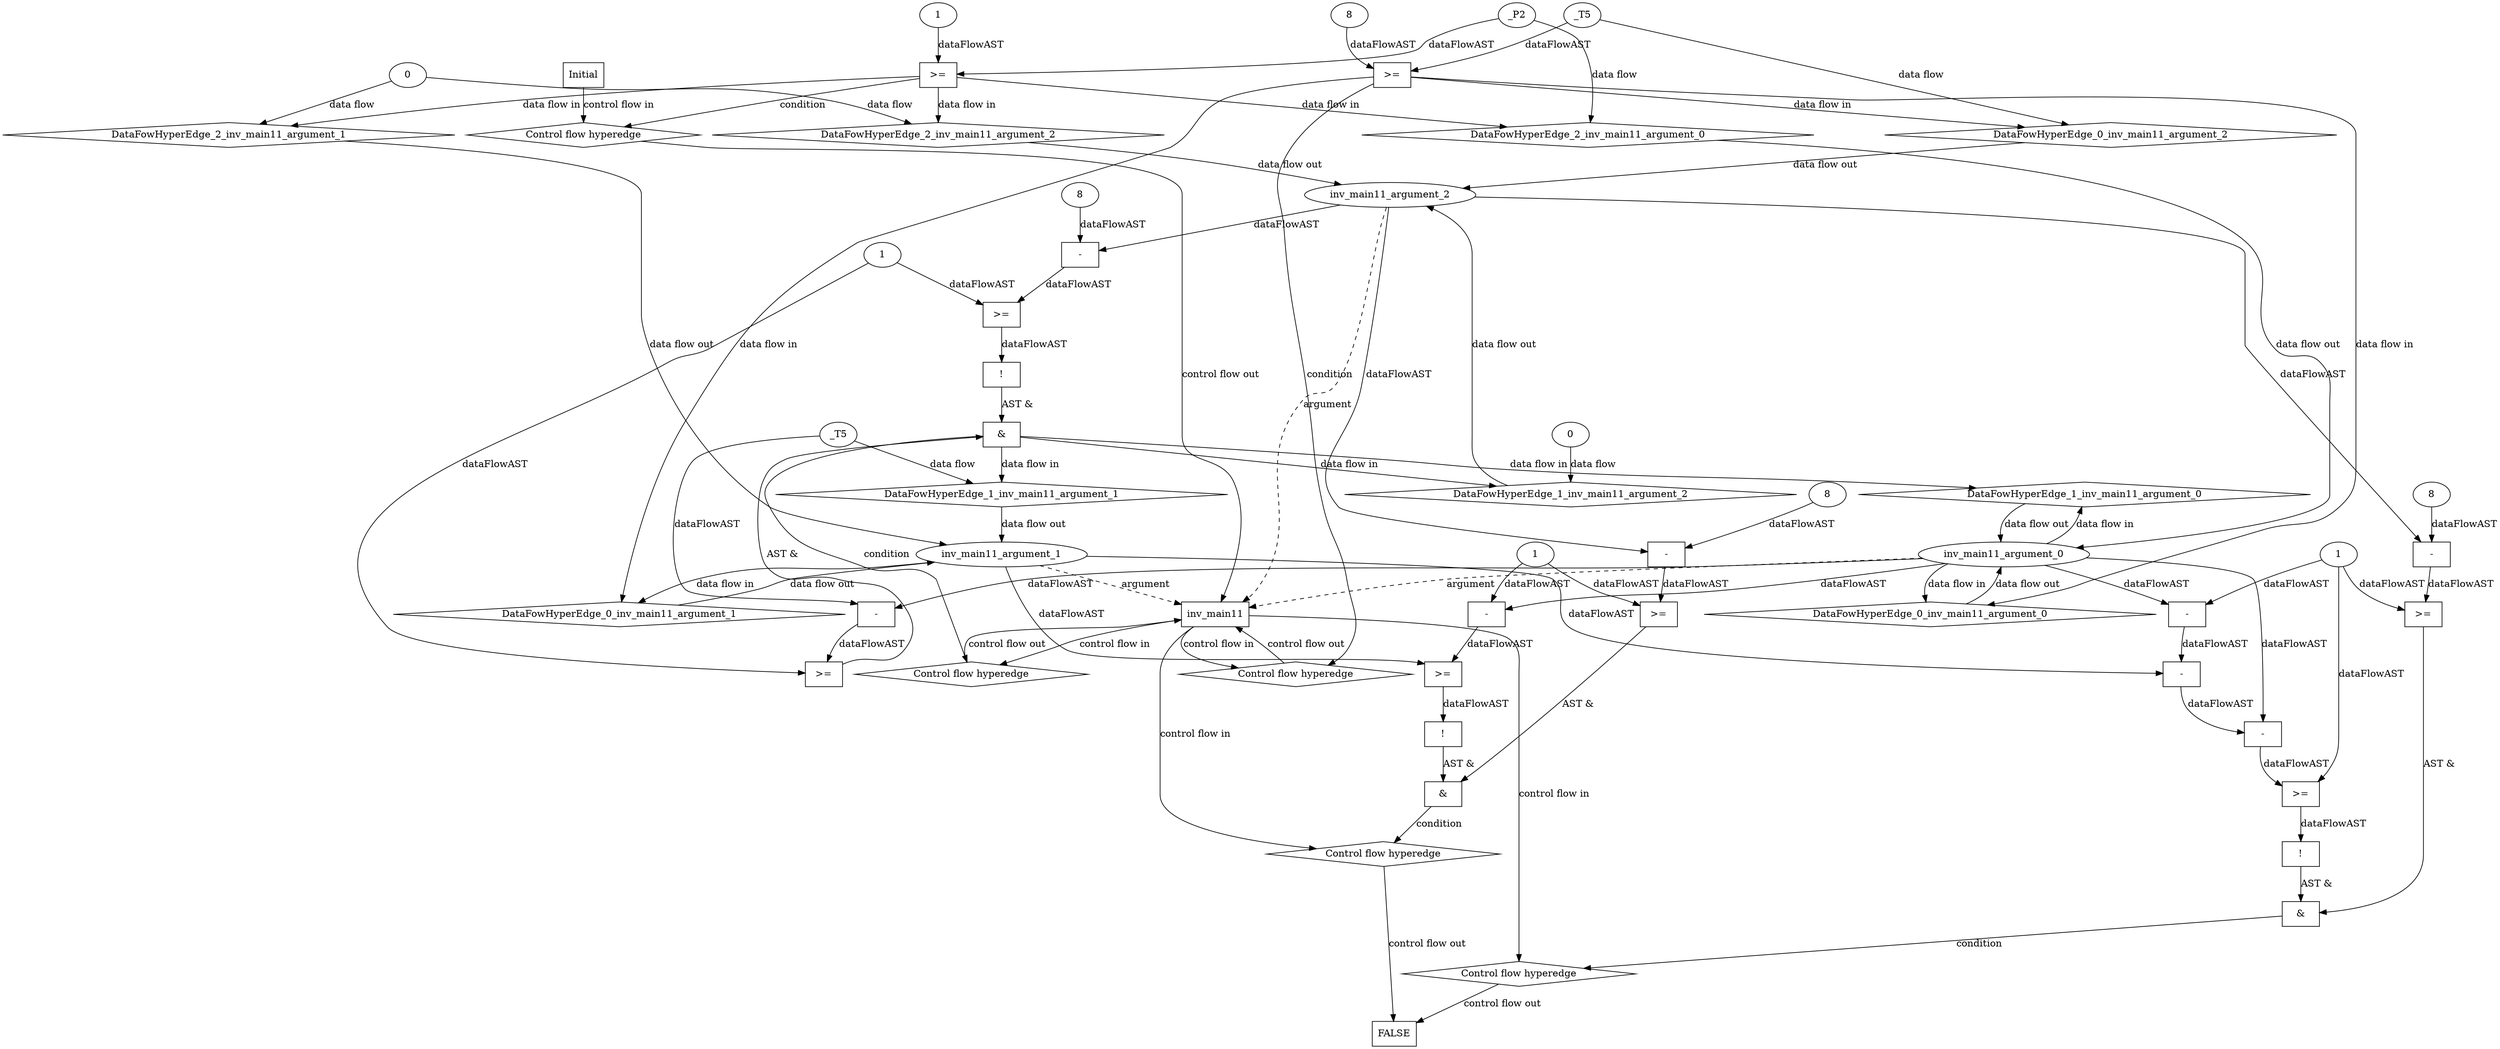 digraph dag {
"inv_main11" [label="inv_main11" nodeName="inv_main11" class=cfn  shape="rect"];
FALSE [label="FALSE" nodeName=FALSE class=cfn  shape="rect"];
Initial [label="Initial" nodeName=Initial class=cfn  shape="rect"];
ControlFowHyperEdge_0 [label="Control flow hyperedge" nodeName=ControlFowHyperEdge_0 class=controlFlowHyperEdge shape="diamond"];
"inv_main11" -> ControlFowHyperEdge_0 [label="control flow in"]
ControlFowHyperEdge_0 -> "inv_main11" [label="control flow out"]
ControlFowHyperEdge_1 [label="Control flow hyperedge" nodeName=ControlFowHyperEdge_1 class=controlFlowHyperEdge shape="diamond"];
"inv_main11" -> ControlFowHyperEdge_1 [label="control flow in"]
ControlFowHyperEdge_1 -> "inv_main11" [label="control flow out"]
ControlFowHyperEdge_2 [label="Control flow hyperedge" nodeName=ControlFowHyperEdge_2 class=controlFlowHyperEdge shape="diamond"];
"Initial" -> ControlFowHyperEdge_2 [label="control flow in"]
ControlFowHyperEdge_2 -> "inv_main11" [label="control flow out"]
ControlFowHyperEdge_3 [label="Control flow hyperedge" nodeName=ControlFowHyperEdge_3 class=controlFlowHyperEdge shape="diamond"];
"inv_main11" -> ControlFowHyperEdge_3 [label="control flow in"]
ControlFowHyperEdge_3 -> "FALSE" [label="control flow out"]
ControlFowHyperEdge_4 [label="Control flow hyperedge" nodeName=ControlFowHyperEdge_4 class=controlFlowHyperEdge shape="diamond"];
"inv_main11" -> ControlFowHyperEdge_4 [label="control flow in"]
ControlFowHyperEdge_4 -> "FALSE" [label="control flow out"]
"inv_main11_argument_0" [label="inv_main11_argument_0" nodeName=argument0 class=argument  head="inv_main11" shape="oval"];
"inv_main11_argument_0" -> "inv_main11"[label="argument" style="dashed"]
"inv_main11_argument_1" [label="inv_main11_argument_1" nodeName=argument1 class=argument  head="inv_main11" shape="oval"];
"inv_main11_argument_1" -> "inv_main11"[label="argument" style="dashed"]
"inv_main11_argument_2" [label="inv_main11_argument_2" nodeName=argument2 class=argument  head="inv_main11" shape="oval"];
"inv_main11_argument_2" -> "inv_main11"[label="argument" style="dashed"]

"xxxinv_main11___inv_main11_0xxxguard_0_node_0" [label=">=" nodeName="xxxinv_main11___inv_main11_0xxxguard_0_node_0" class=Operator  shape="rect"];
"xxxinv_main11___inv_main11_0xxxguard_0_node_1" [label="8" nodeName="xxxinv_main11___inv_main11_0xxxguard_0_node_1" class=Literal ];
"xxxinv_main11___inv_main11_0xxxguard_0_node_1" -> "xxxinv_main11___inv_main11_0xxxguard_0_node_0"[label="dataFlowAST"]
"xxxinv_main11___inv_main11_0xxxdataFlow_0_node_0" -> "xxxinv_main11___inv_main11_0xxxguard_0_node_0"[label="dataFlowAST"]

"xxxinv_main11___inv_main11_0xxxguard_0_node_0" -> "ControlFowHyperEdge_0" [label="condition"];
"xxxinv_main11___inv_main11_0xxxdataFlow_0_node_0" [label="_T5" nodeName="xxxinv_main11___inv_main11_0xxxdataFlow_0_node_0" class=Constant ];

"xxxinv_main11___inv_main11_0xxxdataFlow_0_node_0" -> "DataFowHyperEdge_0_inv_main11_argument_2" [label="data flow"];
"xxxinv_main11___inv_main11_1xxx_and" [label="&" nodeName="xxxinv_main11___inv_main11_1xxx_and" class=Operator shape="rect"];
"xxxinv_main11___inv_main11_1xxxguard_0_node_0" [label="!" nodeName="xxxinv_main11___inv_main11_1xxxguard_0_node_0" class=Operator shape="rect"];
"xxxinv_main11___inv_main11_1xxxguard_0_node_1" [label=">=" nodeName="xxxinv_main11___inv_main11_1xxxguard_0_node_1" class=Operator  shape="rect"];
"xxxinv_main11___inv_main11_1xxxguard_0_node_2" [label="-" nodeName="xxxinv_main11___inv_main11_1xxxguard_0_node_2" class= Operator shape="rect"];
"xxxinv_main11___inv_main11_1xxxguard_0_node_3" [label="8" nodeName="xxxinv_main11___inv_main11_1xxxguard_0_node_3" class=Literal ];
"xxxinv_main11___inv_main11_1xxxguard_0_node_5" [label="1" nodeName="xxxinv_main11___inv_main11_1xxxguard_0_node_5" class=Literal ];
"xxxinv_main11___inv_main11_1xxxguard_0_node_1" -> "xxxinv_main11___inv_main11_1xxxguard_0_node_0"[label="dataFlowAST"]
"xxxinv_main11___inv_main11_1xxxguard_0_node_2" -> "xxxinv_main11___inv_main11_1xxxguard_0_node_1"[label="dataFlowAST"]
"xxxinv_main11___inv_main11_1xxxguard_0_node_5" -> "xxxinv_main11___inv_main11_1xxxguard_0_node_1"[label="dataFlowAST"]
"xxxinv_main11___inv_main11_1xxxguard_0_node_3" -> "xxxinv_main11___inv_main11_1xxxguard_0_node_2"[label="dataFlowAST"]
"inv_main11_argument_2" -> "xxxinv_main11___inv_main11_1xxxguard_0_node_2"[label="dataFlowAST"]

"xxxinv_main11___inv_main11_1xxxguard_0_node_0" -> "xxxinv_main11___inv_main11_1xxx_and" [label="AST &"];
"xxxinv_main11___inv_main11_1xxxguard1_node_0" [label=">=" nodeName="xxxinv_main11___inv_main11_1xxxguard1_node_0" class=Operator  shape="rect"];
"xxxinv_main11___inv_main11_1xxxguard1_node_1" [label="-" nodeName="xxxinv_main11___inv_main11_1xxxguard1_node_1" class= Operator shape="rect"];
"xxxinv_main11___inv_main11_1xxxguard1_node_1" -> "xxxinv_main11___inv_main11_1xxxguard1_node_0"[label="dataFlowAST"]
"xxxinv_main11___inv_main11_1xxxguard_0_node_5" -> "xxxinv_main11___inv_main11_1xxxguard1_node_0"[label="dataFlowAST"]
"inv_main11_argument_0" -> "xxxinv_main11___inv_main11_1xxxguard1_node_1"[label="dataFlowAST"]
"xxxinv_main11___inv_main11_1xxxdataFlow_0_node_0" -> "xxxinv_main11___inv_main11_1xxxguard1_node_1"[label="dataFlowAST"]

"xxxinv_main11___inv_main11_1xxxguard1_node_0" -> "xxxinv_main11___inv_main11_1xxx_and" [label="AST &"];
"xxxinv_main11___inv_main11_1xxx_and" -> "ControlFowHyperEdge_1" [label="condition"];
"xxxinv_main11___inv_main11_1xxxdataFlow_0_node_0" [label="_T5" nodeName="xxxinv_main11___inv_main11_1xxxdataFlow_0_node_0" class=Constant ];

"xxxinv_main11___inv_main11_1xxxdataFlow_0_node_0" -> "DataFowHyperEdge_1_inv_main11_argument_1" [label="data flow"];
"xxxinv_main11___inv_main11_1xxxdataFlow1_node_0" [label="0" nodeName="xxxinv_main11___inv_main11_1xxxdataFlow1_node_0" class=Literal ];

"xxxinv_main11___inv_main11_1xxxdataFlow1_node_0" -> "DataFowHyperEdge_1_inv_main11_argument_2" [label="data flow"];
"xxxinv_main11___Initial_2xxxguard_0_node_0" [label=">=" nodeName="xxxinv_main11___Initial_2xxxguard_0_node_0" class=Operator  shape="rect"];
"xxxinv_main11___Initial_2xxxguard_0_node_2" [label="1" nodeName="xxxinv_main11___Initial_2xxxguard_0_node_2" class=Literal ];
"xxxinv_main11___Initial_2xxxdataFlow_0_node_0" -> "xxxinv_main11___Initial_2xxxguard_0_node_0"[label="dataFlowAST"]
"xxxinv_main11___Initial_2xxxguard_0_node_2" -> "xxxinv_main11___Initial_2xxxguard_0_node_0"[label="dataFlowAST"]

"xxxinv_main11___Initial_2xxxguard_0_node_0" -> "ControlFowHyperEdge_2" [label="condition"];
"xxxinv_main11___Initial_2xxxdataFlow_0_node_0" [label="_P2" nodeName="xxxinv_main11___Initial_2xxxdataFlow_0_node_0" class=Constant ];

"xxxinv_main11___Initial_2xxxdataFlow_0_node_0" -> "DataFowHyperEdge_2_inv_main11_argument_0" [label="data flow"];
"xxxinv_main11___Initial_2xxxdataFlow1_node_0" [label="0" nodeName="xxxinv_main11___Initial_2xxxdataFlow1_node_0" class=Literal ];

"xxxinv_main11___Initial_2xxxdataFlow1_node_0" -> "DataFowHyperEdge_2_inv_main11_argument_1" [label="data flow"];

"xxxinv_main11___Initial_2xxxdataFlow1_node_0" -> "DataFowHyperEdge_2_inv_main11_argument_2" [label="data flow"];
"xxxFALSE___inv_main11_3xxx_and" [label="&" nodeName="xxxFALSE___inv_main11_3xxx_and" class=Operator shape="rect"];
"xxxFALSE___inv_main11_3xxxguard_0_node_0" [label="!" nodeName="xxxFALSE___inv_main11_3xxxguard_0_node_0" class=Operator shape="rect"];
"xxxFALSE___inv_main11_3xxxguard_0_node_1" [label=">=" nodeName="xxxFALSE___inv_main11_3xxxguard_0_node_1" class=Operator  shape="rect"];
"xxxFALSE___inv_main11_3xxxguard_0_node_2" [label="-" nodeName="xxxFALSE___inv_main11_3xxxguard_0_node_2" class= Operator shape="rect"];
"xxxFALSE___inv_main11_3xxxguard_0_node_4" [label="1" nodeName="xxxFALSE___inv_main11_3xxxguard_0_node_4" class=Literal ];
"xxxFALSE___inv_main11_3xxxguard_0_node_1" -> "xxxFALSE___inv_main11_3xxxguard_0_node_0"[label="dataFlowAST"]
"xxxFALSE___inv_main11_3xxxguard_0_node_2" -> "xxxFALSE___inv_main11_3xxxguard_0_node_1"[label="dataFlowAST"]
"inv_main11_argument_1" -> "xxxFALSE___inv_main11_3xxxguard_0_node_1"[label="dataFlowAST"]
"inv_main11_argument_0" -> "xxxFALSE___inv_main11_3xxxguard_0_node_2"[label="dataFlowAST"]
"xxxFALSE___inv_main11_3xxxguard_0_node_4" -> "xxxFALSE___inv_main11_3xxxguard_0_node_2"[label="dataFlowAST"]

"xxxFALSE___inv_main11_3xxxguard_0_node_0" -> "xxxFALSE___inv_main11_3xxx_and" [label="AST &"];
"xxxFALSE___inv_main11_3xxxguard1_node_0" [label=">=" nodeName="xxxFALSE___inv_main11_3xxxguard1_node_0" class=Operator  shape="rect"];
"xxxFALSE___inv_main11_3xxxguard1_node_1" [label="-" nodeName="xxxFALSE___inv_main11_3xxxguard1_node_1" class= Operator shape="rect"];
"xxxFALSE___inv_main11_3xxxguard1_node_2" [label="8" nodeName="xxxFALSE___inv_main11_3xxxguard1_node_2" class=Literal ];
"xxxFALSE___inv_main11_3xxxguard1_node_1" -> "xxxFALSE___inv_main11_3xxxguard1_node_0"[label="dataFlowAST"]
"xxxFALSE___inv_main11_3xxxguard_0_node_4" -> "xxxFALSE___inv_main11_3xxxguard1_node_0"[label="dataFlowAST"]
"xxxFALSE___inv_main11_3xxxguard1_node_2" -> "xxxFALSE___inv_main11_3xxxguard1_node_1"[label="dataFlowAST"]
"inv_main11_argument_2" -> "xxxFALSE___inv_main11_3xxxguard1_node_1"[label="dataFlowAST"]

"xxxFALSE___inv_main11_3xxxguard1_node_0" -> "xxxFALSE___inv_main11_3xxx_and" [label="AST &"];
"xxxFALSE___inv_main11_3xxx_and" -> "ControlFowHyperEdge_3" [label="condition"];
"xxxFALSE___inv_main11_4xxx_and" [label="&" nodeName="xxxFALSE___inv_main11_4xxx_and" class=Operator shape="rect"];
"xxxFALSE___inv_main11_4xxxguard_0_node_0" [label="!" nodeName="xxxFALSE___inv_main11_4xxxguard_0_node_0" class=Operator shape="rect"];
"xxxFALSE___inv_main11_4xxxguard_0_node_1" [label=">=" nodeName="xxxFALSE___inv_main11_4xxxguard_0_node_1" class=Operator  shape="rect"];
"xxxFALSE___inv_main11_4xxxguard_0_node_2" [label="-" nodeName="xxxFALSE___inv_main11_4xxxguard_0_node_2" class= Operator shape="rect"];
"xxxFALSE___inv_main11_4xxxguard_0_node_4" [label="-" nodeName="xxxFALSE___inv_main11_4xxxguard_0_node_4" class= Operator shape="rect"];
"xxxFALSE___inv_main11_4xxxguard_0_node_5" [label="-" nodeName="xxxFALSE___inv_main11_4xxxguard_0_node_5" class= Operator shape="rect"];
"xxxFALSE___inv_main11_4xxxguard_0_node_7" [label="1" nodeName="xxxFALSE___inv_main11_4xxxguard_0_node_7" class=Literal ];
"xxxFALSE___inv_main11_4xxxguard_0_node_1" -> "xxxFALSE___inv_main11_4xxxguard_0_node_0"[label="dataFlowAST"]
"xxxFALSE___inv_main11_4xxxguard_0_node_2" -> "xxxFALSE___inv_main11_4xxxguard_0_node_1"[label="dataFlowAST"]
"xxxFALSE___inv_main11_4xxxguard_0_node_7" -> "xxxFALSE___inv_main11_4xxxguard_0_node_1"[label="dataFlowAST"]
"inv_main11_argument_0" -> "xxxFALSE___inv_main11_4xxxguard_0_node_2"[label="dataFlowAST"]
"xxxFALSE___inv_main11_4xxxguard_0_node_4" -> "xxxFALSE___inv_main11_4xxxguard_0_node_2"[label="dataFlowAST"]
"xxxFALSE___inv_main11_4xxxguard_0_node_5" -> "xxxFALSE___inv_main11_4xxxguard_0_node_4"[label="dataFlowAST"]
"inv_main11_argument_1" -> "xxxFALSE___inv_main11_4xxxguard_0_node_4"[label="dataFlowAST"]
"inv_main11_argument_0" -> "xxxFALSE___inv_main11_4xxxguard_0_node_5"[label="dataFlowAST"]
"xxxFALSE___inv_main11_4xxxguard_0_node_7" -> "xxxFALSE___inv_main11_4xxxguard_0_node_5"[label="dataFlowAST"]

"xxxFALSE___inv_main11_4xxxguard_0_node_0" -> "xxxFALSE___inv_main11_4xxx_and" [label="AST &"];
"xxxFALSE___inv_main11_4xxxguard1_node_0" [label=">=" nodeName="xxxFALSE___inv_main11_4xxxguard1_node_0" class=Operator  shape="rect"];
"xxxFALSE___inv_main11_4xxxguard1_node_1" [label="-" nodeName="xxxFALSE___inv_main11_4xxxguard1_node_1" class= Operator shape="rect"];
"xxxFALSE___inv_main11_4xxxguard1_node_2" [label="8" nodeName="xxxFALSE___inv_main11_4xxxguard1_node_2" class=Literal ];
"xxxFALSE___inv_main11_4xxxguard1_node_1" -> "xxxFALSE___inv_main11_4xxxguard1_node_0"[label="dataFlowAST"]
"xxxFALSE___inv_main11_4xxxguard_0_node_7" -> "xxxFALSE___inv_main11_4xxxguard1_node_0"[label="dataFlowAST"]
"xxxFALSE___inv_main11_4xxxguard1_node_2" -> "xxxFALSE___inv_main11_4xxxguard1_node_1"[label="dataFlowAST"]
"inv_main11_argument_2" -> "xxxFALSE___inv_main11_4xxxguard1_node_1"[label="dataFlowAST"]

"xxxFALSE___inv_main11_4xxxguard1_node_0" -> "xxxFALSE___inv_main11_4xxx_and" [label="AST &"];
"xxxFALSE___inv_main11_4xxx_and" -> "ControlFowHyperEdge_4" [label="condition"];
"DataFowHyperEdge_0_inv_main11_argument_0" [label="DataFowHyperEdge_0_inv_main11_argument_0" nodeName="DataFowHyperEdge_0_inv_main11_argument_0" class=DataFlowHyperedge shape="diamond"];
"DataFowHyperEdge_0_inv_main11_argument_0" -> "inv_main11_argument_0"[label="data flow out"]
"xxxinv_main11___inv_main11_0xxxguard_0_node_0" -> "DataFowHyperEdge_0_inv_main11_argument_0"[label="data flow in"]
"DataFowHyperEdge_0_inv_main11_argument_1" [label="DataFowHyperEdge_0_inv_main11_argument_1" nodeName="DataFowHyperEdge_0_inv_main11_argument_1" class=DataFlowHyperedge shape="diamond"];
"DataFowHyperEdge_0_inv_main11_argument_1" -> "inv_main11_argument_1"[label="data flow out"]
"xxxinv_main11___inv_main11_0xxxguard_0_node_0" -> "DataFowHyperEdge_0_inv_main11_argument_1"[label="data flow in"]
"DataFowHyperEdge_0_inv_main11_argument_2" [label="DataFowHyperEdge_0_inv_main11_argument_2" nodeName="DataFowHyperEdge_0_inv_main11_argument_2" class=DataFlowHyperedge shape="diamond"];
"DataFowHyperEdge_0_inv_main11_argument_2" -> "inv_main11_argument_2"[label="data flow out"]
"xxxinv_main11___inv_main11_0xxxguard_0_node_0" -> "DataFowHyperEdge_0_inv_main11_argument_2"[label="data flow in"]
"DataFowHyperEdge_1_inv_main11_argument_0" [label="DataFowHyperEdge_1_inv_main11_argument_0" nodeName="DataFowHyperEdge_1_inv_main11_argument_0" class=DataFlowHyperedge shape="diamond"];
"DataFowHyperEdge_1_inv_main11_argument_0" -> "inv_main11_argument_0"[label="data flow out"]
"xxxinv_main11___inv_main11_1xxx_and" -> "DataFowHyperEdge_1_inv_main11_argument_0"[label="data flow in"]
"DataFowHyperEdge_1_inv_main11_argument_1" [label="DataFowHyperEdge_1_inv_main11_argument_1" nodeName="DataFowHyperEdge_1_inv_main11_argument_1" class=DataFlowHyperedge shape="diamond"];
"DataFowHyperEdge_1_inv_main11_argument_1" -> "inv_main11_argument_1"[label="data flow out"]
"xxxinv_main11___inv_main11_1xxx_and" -> "DataFowHyperEdge_1_inv_main11_argument_1"[label="data flow in"]
"DataFowHyperEdge_1_inv_main11_argument_2" [label="DataFowHyperEdge_1_inv_main11_argument_2" nodeName="DataFowHyperEdge_1_inv_main11_argument_2" class=DataFlowHyperedge shape="diamond"];
"DataFowHyperEdge_1_inv_main11_argument_2" -> "inv_main11_argument_2"[label="data flow out"]
"xxxinv_main11___inv_main11_1xxx_and" -> "DataFowHyperEdge_1_inv_main11_argument_2"[label="data flow in"]
"DataFowHyperEdge_2_inv_main11_argument_0" [label="DataFowHyperEdge_2_inv_main11_argument_0" nodeName="DataFowHyperEdge_2_inv_main11_argument_0" class=DataFlowHyperedge shape="diamond"];
"DataFowHyperEdge_2_inv_main11_argument_0" -> "inv_main11_argument_0"[label="data flow out"]
"xxxinv_main11___Initial_2xxxguard_0_node_0" -> "DataFowHyperEdge_2_inv_main11_argument_0"[label="data flow in"]
"DataFowHyperEdge_2_inv_main11_argument_1" [label="DataFowHyperEdge_2_inv_main11_argument_1" nodeName="DataFowHyperEdge_2_inv_main11_argument_1" class=DataFlowHyperedge shape="diamond"];
"DataFowHyperEdge_2_inv_main11_argument_1" -> "inv_main11_argument_1"[label="data flow out"]
"xxxinv_main11___Initial_2xxxguard_0_node_0" -> "DataFowHyperEdge_2_inv_main11_argument_1"[label="data flow in"]
"DataFowHyperEdge_2_inv_main11_argument_2" [label="DataFowHyperEdge_2_inv_main11_argument_2" nodeName="DataFowHyperEdge_2_inv_main11_argument_2" class=DataFlowHyperedge shape="diamond"];
"DataFowHyperEdge_2_inv_main11_argument_2" -> "inv_main11_argument_2"[label="data flow out"]
"xxxinv_main11___Initial_2xxxguard_0_node_0" -> "DataFowHyperEdge_2_inv_main11_argument_2"[label="data flow in"]
"inv_main11_argument_0" -> "DataFowHyperEdge_0_inv_main11_argument_0"[label="data flow in"]
"inv_main11_argument_1" -> "DataFowHyperEdge_0_inv_main11_argument_1"[label="data flow in"]
"inv_main11_argument_0" -> "DataFowHyperEdge_1_inv_main11_argument_0"[label="data flow in"]




}
